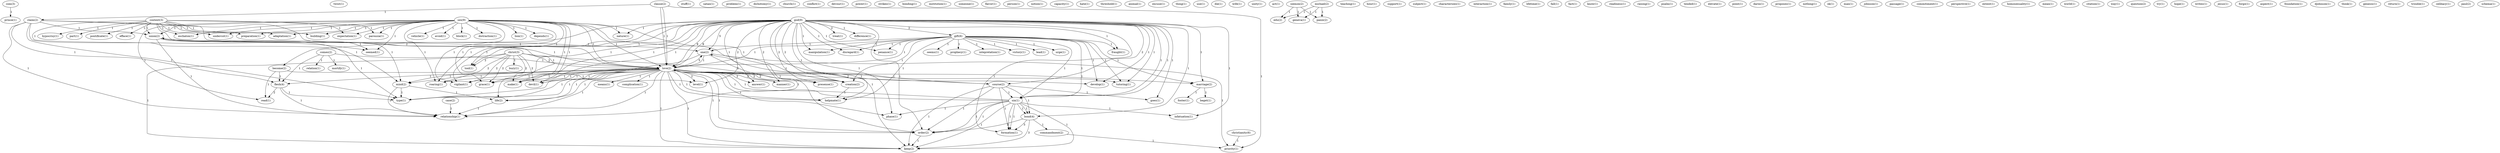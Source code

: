 digraph G {
  com [ label="com(3)" ];
  prince [ label="prince(1)" ];
  twist [ label="twist(1)" ];
  context [ label="context(3)" ];
  undercut [ label="undercut(1)" ];
  eschaton [ label="eschaton(1)" ];
  adaptation [ label="adaptation(1)" ];
  preparation [ label="preparation(1)" ];
  building [ label="building(1)" ];
  parousia [ label="parousia(1)" ];
  hypocrisy [ label="hypocrisy(1)" ];
  part [ label="part(1)" ];
  pontificate [ label="pontificate(1)" ];
  union [ label="union(2)" ];
  seemed [ label="seemed(1)" ];
  efface [ label="efface(1)" ];
  mind [ label="mind(2)" ];
  expectation [ label="expectation(1)" ];
  stuff [ label="stuff(1)" ];
  satan [ label="satan(1)" ];
  problem [ label="problem(1)" ];
  dichotomy [ label="dichotomy(1)" ];
  church [ label="church(1)" ];
  conflict [ label="conflict(1)" ];
  devour [ label="devour(1)" ];
  power [ label="power(1)" ];
  strikes [ label="strikes(1)" ];
  bonding [ label="bonding(1)" ];
  institution [ label="institution(1)" ];
  someone [ label="someone(1)" ];
  flavor [ label="flavor(1)" ];
  person [ label="person(1)" ];
  notion [ label="notion(1)" ];
  sex [ label="sex(9)" ];
  lion [ label="lion(1)" ];
  depends [ label="depends(1)" ];
  vehicle [ label="vehicle(1)" ];
  avoid [ label="avoid(1)" ];
  nature [ label="nature(1)" ];
  love [ label="love(10)" ];
  block [ label="block(1)" ];
  grace [ label="grace(1)" ];
  distraction [ label="distraction(1)" ];
  make [ label="make(1)" ];
  devil [ label="devil(1)" ];
  roaring [ label="roaring(1)" ];
  vigilant [ label="vigilant(1)" ];
  creation [ label="creation(2)" ];
  read [ label="read(1)" ];
  love [ label="love(2)" ];
  order [ label="order(2)" ];
  tool [ label="tool(1)" ];
  case [ label="case(2)" ];
  relationship [ label="relationship(1)" ];
  capacity [ label="capacity(1)" ];
  hate [ label="hate(1)" ];
  threshold [ label="threshold(1)" ];
  animal [ label="animal(1)" ];
  excuse [ label="excuse(1)" ];
  thing [ label="thing(1)" ];
  clause [ label="clause(2)" ];
  claim [ label="claim(2)" ];
  priority [ label="priority(1)" ];
  use [ label="use(1)" ];
  die [ label="die(1)" ];
  wife [ label="wife(1)" ];
  unity [ label="unity(1)" ];
  act [ label="act(1)" ];
  siemon [ label="siemon(2)" ];
  edu [ label="edu(2)" ];
  panix [ label="panix(2)" ];
  geneva [ label="geneva(1)" ];
  teaching [ label="teaching(1)" ];
  hour [ label="hour(1)" ];
  god [ label="god(9)" ];
  treat [ label="treat(1)" ];
  gift [ label="gift(6)" ];
  become [ label="become(2)" ];
  marriage [ label="marriage(2)" ];
  level [ label="level(1)" ];
  sin [ label="sin(1)" ];
  difference [ label="difference(1)" ];
  disregard [ label="disregard(1)" ];
  penance [ label="penance(1)" ];
  infatuation [ label="infatuation(1)" ];
  answer [ label="answer(1)" ];
  phase [ label="phase(1)" ];
  develop [ label="develop(1)" ];
  fraught [ label="fraught(1)" ];
  course [ label="course(2)" ];
  tutoring [ label="tutoring(1)" ];
  goes [ label="goes(1)" ];
  sin [ label="sin(1)" ];
  manner [ label="manner(1)" ];
  presense [ label="presense(1)" ];
  bond [ label="bond(4)" ];
  manipulation [ label="manipulation(1)" ];
  one [ label="one(2)" ];
  helpmate [ label="helpmate(1)" ];
  formation [ label="formation(1)" ];
  keep [ label="keep(2)" ];
  support [ label="support(1)" ];
  subject [ label="subject(1)" ];
  characterizes [ label="characterizes(1)" ];
  interaction [ label="interaction(1)" ];
  seems [ label="seems(1)" ];
  prophecy [ label="prophecy(1)" ];
  intepretation [ label="intepretation(1)" ];
  victory [ label="victory(1)" ];
  lead [ label="lead(1)" ];
  urge [ label="urge(1)" ];
  family [ label="family(1)" ];
  flesh [ label="flesh(4)" ];
  lifetime [ label="lifetime(1)" ];
  means [ label="means(1)" ];
  complication [ label="complication(1)" ];
  type [ label="type(1)" ];
  life [ label="life(2)" ];
  fall [ label="fall(1)" ];
  beget [ label="beget(1)" ];
  foster [ label="foster(1)" ];
  fact [ label="fact(1)" ];
  know [ label="know(1)" ];
  readiness [ label="readiness(1)" ];
  christ [ label="christ(3)" ];
  bury [ label="bury(1)" ];
  raising [ label="raising(1)" ];
  psalm [ label="psalm(1)" ];
  tended [ label="tended(1)" ];
  michael [ label="michael(2)" ];
  elevate [ label="elevate(1)" ];
  point [ label="point(1)" ];
  darin [ label="darin(1)" ];
  comes [ label="comes(2)" ];
  relation [ label="relation(1)" ];
  mortify [ label="mortify(1)" ];
  proposes [ label="proposes(1)" ];
  nothing [ label="nothing(1)" ];
  ok [ label="ok(1)" ];
  man [ label="man(1)" ];
  johnson [ label="johnson(1)" ];
  passage [ label="passage(1)" ];
  commitiment [ label="commitiment(1)" ];
  perspective [ label="perspective(1)" ];
  commandment [ label="commandment(2)" ];
  extent [ label="extent(1)" ];
  homosexuality [ label="homosexuality(1)" ];
  mean [ label="mean(1)" ];
  world [ label="world(1)" ];
  citation [ label="citation(1)" ];
  way [ label="way(1)" ];
  question [ label="question(2)" ];
  try [ label="try(1)" ];
  hope [ label="hope(1)" ];
  writes [ label="writes(1)" ];
  jesus [ label="jesus(1)" ];
  forgo [ label="forgo(1)" ];
  aspect [ label="aspect(1)" ];
  foundation [ label="foundation(1)" ];
  djohnson [ label="djohnson(1)" ];
  think [ label="think(1)" ];
  genesis [ label="genesis(1)" ];
  christianity [ label="christianity(6)" ];
  return [ label="return(1)" ];
  trouble [ label="trouble(1)" ];
  celibacy [ label="celibacy(1)" ];
  paul [ label="paul(2)" ];
  schema [ label="schema(1)" ];
  com -> prince [ label="1" ];
  context -> undercut [ label="1" ];
  context -> eschaton [ label="1" ];
  context -> adaptation [ label="1" ];
  context -> preparation [ label="1" ];
  context -> building [ label="1" ];
  context -> parousia [ label="1" ];
  context -> hypocrisy [ label="1" ];
  context -> part [ label="1" ];
  context -> pontificate [ label="1" ];
  context -> union [ label="1" ];
  context -> seemed [ label="1" ];
  context -> efface [ label="1" ];
  context -> mind [ label="1" ];
  context -> expectation [ label="1" ];
  sex -> lion [ label="1" ];
  sex -> depends [ label="1" ];
  sex -> vehicle [ label="1" ];
  sex -> undercut [ label="1" ];
  sex -> avoid [ label="1" ];
  sex -> nature [ label="1" ];
  sex -> eschaton [ label="1" ];
  sex -> love [ label="1" ];
  sex -> adaptation [ label="1" ];
  sex -> preparation [ label="1" ];
  sex -> building [ label="1" ];
  sex -> block [ label="1" ];
  sex -> parousia [ label="1" ];
  sex -> grace [ label="1" ];
  sex -> distraction [ label="1" ];
  sex -> make [ label="1" ];
  sex -> devil [ label="1" ];
  sex -> roaring [ label="1" ];
  sex -> vigilant [ label="1" ];
  sex -> union [ label="1" ];
  sex -> creation [ label="1" ];
  sex -> read [ label="1" ];
  sex -> seemed [ label="1" ];
  sex -> love [ label="1" ];
  sex -> order [ label="1" ];
  sex -> expectation [ label="1" ];
  sex -> tool [ label="1" ];
  case -> relationship [ label="1" ];
  clause -> love [ label="1" ];
  clause -> claim [ label="1" ];
  clause -> love [ label="1" ];
  clause -> priority [ label="1" ];
  siemon -> edu [ label="1" ];
  siemon -> panix [ label="1" ];
  siemon -> geneva [ label="1" ];
  god -> nature [ label="1" ];
  god -> treat [ label="2" ];
  god -> gift [ label="2" ];
  god -> become [ label="2" ];
  god -> love [ label="8" ];
  god -> marriage [ label="1" ];
  god -> level [ label="2" ];
  god -> sin [ label="1" ];
  god -> grace [ label="1" ];
  god -> difference [ label="1" ];
  god -> disregard [ label="1" ];
  god -> penance [ label="1" ];
  god -> infatuation [ label="1" ];
  god -> answer [ label="1" ];
  god -> phase [ label="1" ];
  god -> develop [ label="1" ];
  god -> fraught [ label="1" ];
  god -> course [ label="2" ];
  god -> tutoring [ label="1" ];
  god -> make [ label="1" ];
  god -> goes [ label="1" ];
  god -> devil [ label="1" ];
  god -> sin [ label="1" ];
  god -> roaring [ label="1" ];
  god -> vigilant [ label="1" ];
  god -> manner [ label="2" ];
  god -> presense [ label="2" ];
  god -> creation [ label="2" ];
  god -> bond [ label="1" ];
  god -> manipulation [ label="1" ];
  god -> one [ label="5" ];
  god -> love [ label="8" ];
  god -> helpmate [ label="1" ];
  god -> order [ label="1" ];
  god -> tool [ label="1" ];
  god -> formation [ label="1" ];
  god -> keep [ label="1" ];
  gift -> love [ label="1" ];
  gift -> marriage [ label="1" ];
  gift -> sin [ label="1" ];
  gift -> seems [ label="1" ];
  gift -> disregard [ label="1" ];
  gift -> prophecy [ label="1" ];
  gift -> penance [ label="1" ];
  gift -> develop [ label="1" ];
  gift -> intepretation [ label="1" ];
  gift -> victory [ label="1" ];
  gift -> fraught [ label="1" ];
  gift -> tutoring [ label="1" ];
  gift -> sin [ label="1" ];
  gift -> creation [ label="1" ];
  gift -> lead [ label="1" ];
  gift -> manipulation [ label="1" ];
  gift -> one [ label="1" ];
  gift -> love [ label="1" ];
  gift -> helpmate [ label="1" ];
  gift -> urge [ label="1" ];
  become -> level [ label="1" ];
  become -> flesh [ label="1" ];
  become -> read [ label="1" ];
  love -> marriage [ label="1" ];
  love -> level [ label="2" ];
  love -> means [ label="1" ];
  love -> complication [ label="1" ];
  love -> grace [ label="1" ];
  love -> answer [ label="2" ];
  love -> phase [ label="1" ];
  love -> develop [ label="1" ];
  love -> course [ label="2" ];
  love -> tutoring [ label="1" ];
  love -> make [ label="1" ];
  love -> devil [ label="1" ];
  love -> roaring [ label="1" ];
  love -> vigilant [ label="1" ];
  love -> flesh [ label="1" ];
  love -> manner [ label="2" ];
  love -> presense [ label="2" ];
  love -> union [ label="1" ];
  love -> creation [ label="2" ];
  love -> one [ label="5" ];
  love -> mind [ label="1" ];
  love -> helpmate [ label="1" ];
  love -> order [ label="1" ];
  love -> type [ label="1" ];
  love -> keep [ label="1" ];
  love -> life [ label="1" ];
  love -> relationship [ label="1" ];
  marriage -> beget [ label="1" ];
  marriage -> foster [ label="1" ];
  christ -> grace [ label="2" ];
  christ -> make [ label="2" ];
  christ -> devil [ label="2" ];
  christ -> roaring [ label="2" ];
  christ -> vigilant [ label="2" ];
  christ -> creation [ label="2" ];
  christ -> bury [ label="1" ];
  christ -> love [ label="2" ];
  christ -> tool [ label="2" ];
  christ -> keep [ label="1" ];
  sin -> infatuation [ label="1" ];
  sin -> phase [ label="1" ];
  sin -> bond [ label="1" ];
  sin -> love [ label="1" ];
  sin -> order [ label="1" ];
  sin -> formation [ label="1" ];
  sin -> keep [ label="1" ];
  michael -> edu [ label="1" ];
  michael -> panix [ label="1" ];
  michael -> geneva [ label="1" ];
  comes -> relation [ label="1" ];
  comes -> flesh [ label="1" ];
  comes -> love [ label="1" ];
  comes -> mortify [ label="1" ];
  claim -> flesh [ label="1" ];
  claim -> union [ label="1" ];
  claim -> love [ label="1" ];
  claim -> mind [ label="1" ];
  claim -> type [ label="1" ];
  claim -> life [ label="1" ];
  claim -> relationship [ label="1" ];
  course -> goes [ label="1" ];
  course -> sin [ label="1" ];
  course -> bond [ label="1" ];
  course -> one [ label="1" ];
  course -> order [ label="1" ];
  course -> formation [ label="1" ];
  course -> keep [ label="1" ];
  sin -> bond [ label="1" ];
  sin -> love [ label="1" ];
  sin -> order [ label="1" ];
  sin -> formation [ label="1" ];
  sin -> keep [ label="1" ];
  flesh -> read [ label="2" ];
  flesh -> type [ label="1" ];
  flesh -> relationship [ label="1" ];
  union -> seemed [ label="1" ];
  union -> one [ label="1" ];
  union -> type [ label="1" ];
  union -> relationship [ label="1" ];
  creation -> helpmate [ label="1" ];
  bond -> order [ label="3" ];
  bond -> formation [ label="3" ];
  bond -> keep [ label="3" ];
  bond -> commandment [ label="1" ];
  one -> love [ label="1" ];
  one -> type [ label="1" ];
  one -> relationship [ label="1" ];
  one -> priority [ label="1" ];
  love -> mind [ label="1" ];
  love -> helpmate [ label="1" ];
  love -> order [ label="1" ];
  love -> type [ label="1" ];
  love -> keep [ label="1" ];
  love -> life [ label="1" ];
  love -> relationship [ label="1" ];
  mind -> type [ label="1" ];
  mind -> life [ label="1" ];
  mind -> relationship [ label="1" ];
  order -> keep [ label="1" ];
  christianity -> priority [ label="1" ];
  commandment -> priority [ label="1" ];
  life -> relationship [ label="1" ];
}
